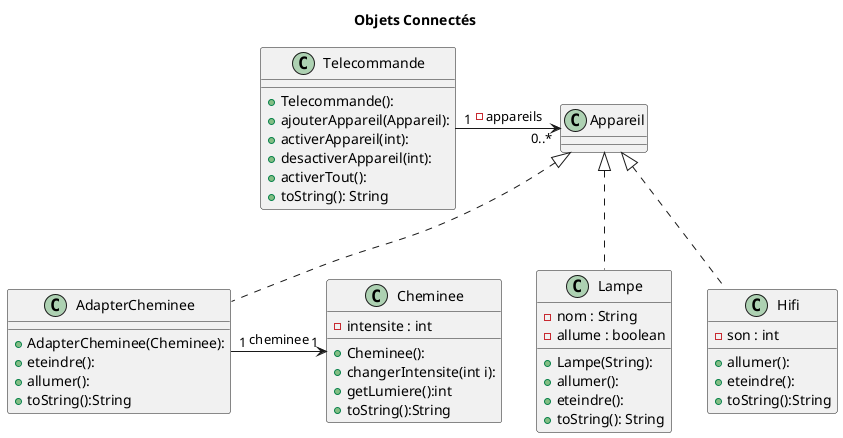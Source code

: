 @startuml
title Objets Connectés

'''classes
class Telecommande{
    + Telecommande():
    + ajouterAppareil(Appareil):
    + activerAppareil(int):
    + desactiverAppareil(int):
    + activerTout():
    + toString(): String
}

class Lampe{
    - nom : String
    - allume : boolean
    + Lampe(String):
    + allumer():
    + eteindre():
    + toString(): String
}

class Hifi{
    - son : int
    + allumer():
    + eteindre():
    + toString():String
}

class Cheminee{
    -intensite : int
    +Cheminee():
    +changerIntensite(int i):
    +getLumiere():int
    +toString():String
}

class AdapterCheminee{
    +AdapterCheminee(Cheminee):
    +eteindre():
    +allumer():
    +toString():String
}
'''Adapter : c'est un patron de conception qui permet à des objets incompatibles de collaborer.
'''La classe Adapter emballe les appels à un objet et les mets dans un format reconnaissable par le second objet.


'''relations
Appareil <|.. Lampe
Appareil <|.. Hifi
Appareil <|.. AdapterCheminee
Telecommande "1" -> "0..*" Appareil : - appareils
AdapterCheminee "1" -> "1" Cheminee : cheminee
@endu   ml
